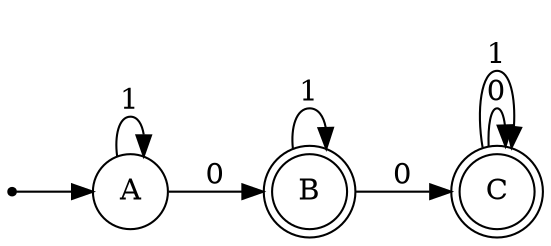 digraph {
	rankdir=LR
	node [shape=circle]
	qi [shape=point]
	A
	qi -> A
	A
	B [shape=doublecircle]
	C [shape=doublecircle]
	A -> B [label=0]
	A -> A [label=1]
	B -> C [label=0]
	B -> B [label=1]
	C -> C [label=0]
	C -> C [label=1]
}
